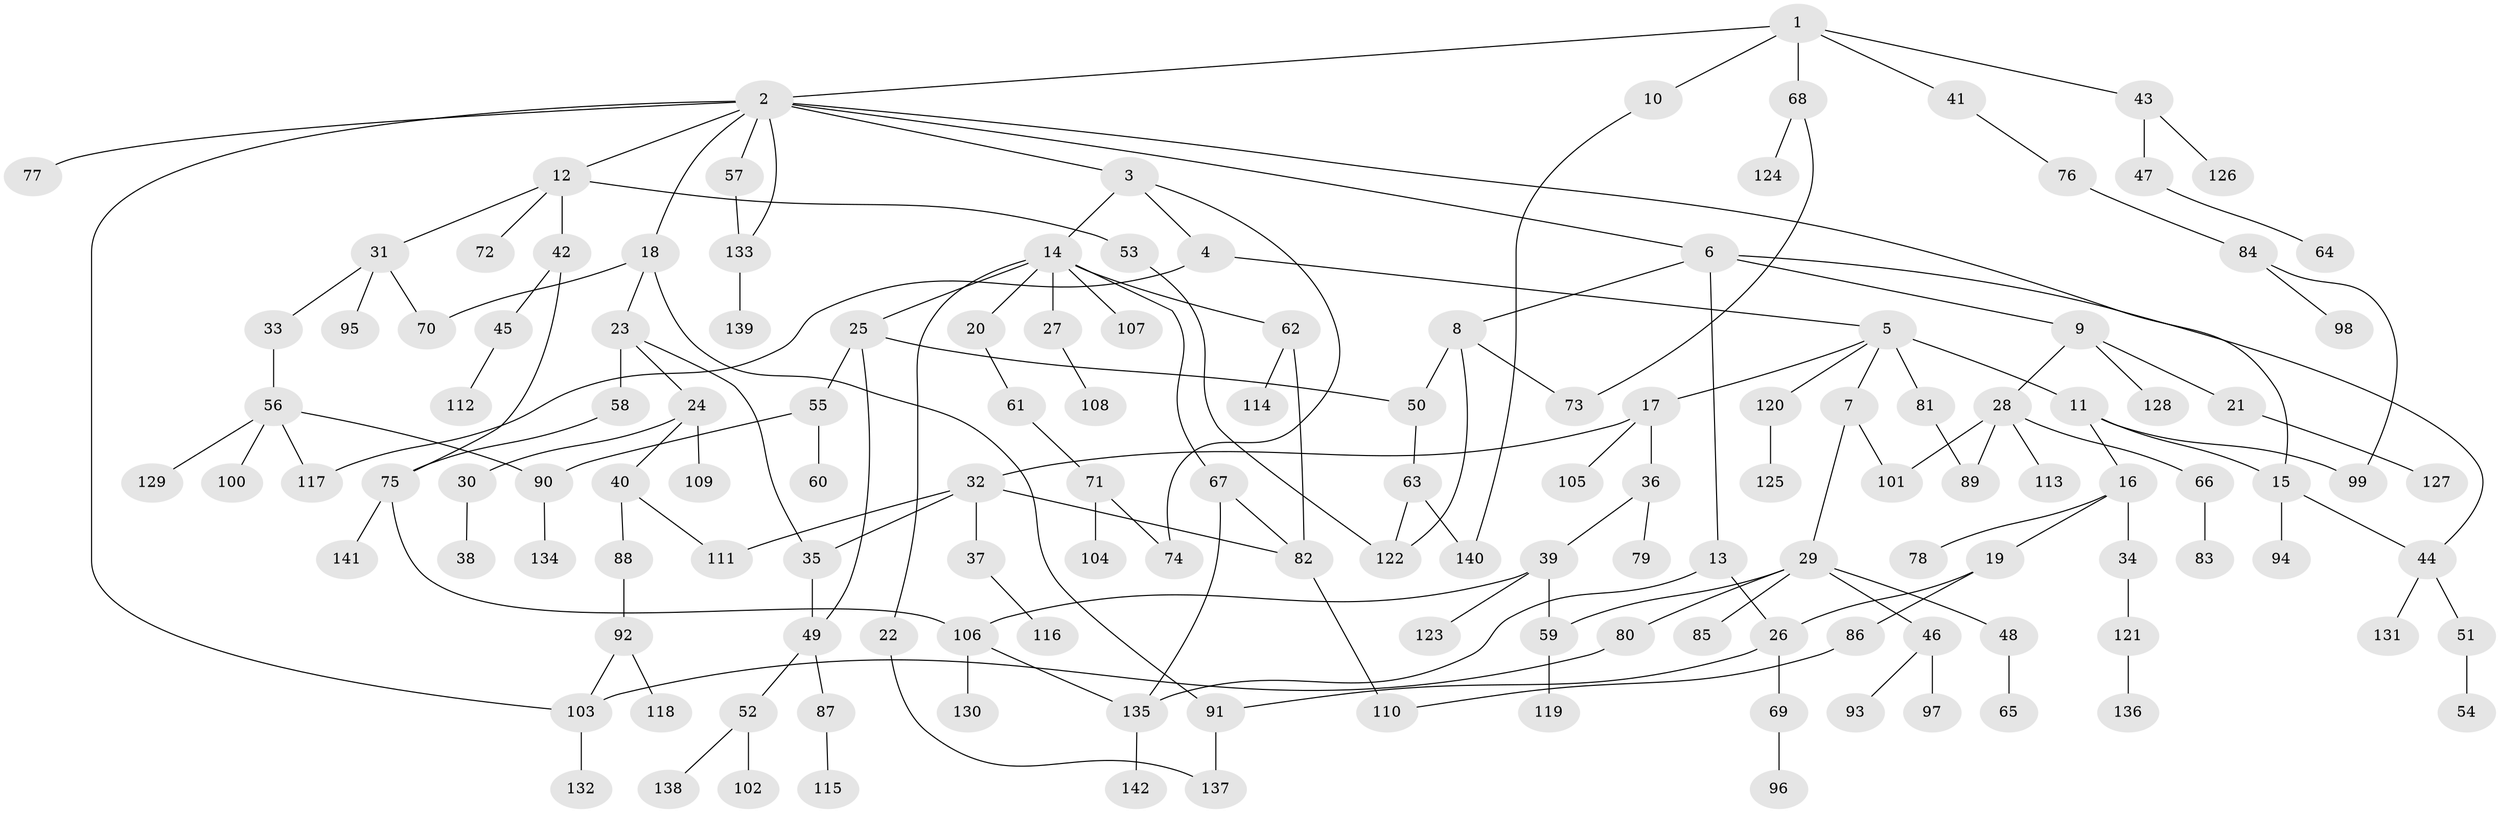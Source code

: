 // coarse degree distribution, {5: 0.058823529411764705, 9: 0.011764705882352941, 4: 0.18823529411764706, 7: 0.011764705882352941, 10: 0.011764705882352941, 6: 0.011764705882352941, 2: 0.21176470588235294, 8: 0.011764705882352941, 3: 0.11764705882352941, 1: 0.36470588235294116}
// Generated by graph-tools (version 1.1) at 2025/16/03/04/25 18:16:58]
// undirected, 142 vertices, 172 edges
graph export_dot {
graph [start="1"]
  node [color=gray90,style=filled];
  1;
  2;
  3;
  4;
  5;
  6;
  7;
  8;
  9;
  10;
  11;
  12;
  13;
  14;
  15;
  16;
  17;
  18;
  19;
  20;
  21;
  22;
  23;
  24;
  25;
  26;
  27;
  28;
  29;
  30;
  31;
  32;
  33;
  34;
  35;
  36;
  37;
  38;
  39;
  40;
  41;
  42;
  43;
  44;
  45;
  46;
  47;
  48;
  49;
  50;
  51;
  52;
  53;
  54;
  55;
  56;
  57;
  58;
  59;
  60;
  61;
  62;
  63;
  64;
  65;
  66;
  67;
  68;
  69;
  70;
  71;
  72;
  73;
  74;
  75;
  76;
  77;
  78;
  79;
  80;
  81;
  82;
  83;
  84;
  85;
  86;
  87;
  88;
  89;
  90;
  91;
  92;
  93;
  94;
  95;
  96;
  97;
  98;
  99;
  100;
  101;
  102;
  103;
  104;
  105;
  106;
  107;
  108;
  109;
  110;
  111;
  112;
  113;
  114;
  115;
  116;
  117;
  118;
  119;
  120;
  121;
  122;
  123;
  124;
  125;
  126;
  127;
  128;
  129;
  130;
  131;
  132;
  133;
  134;
  135;
  136;
  137;
  138;
  139;
  140;
  141;
  142;
  1 -- 2;
  1 -- 10;
  1 -- 41;
  1 -- 43;
  1 -- 68;
  2 -- 3;
  2 -- 6;
  2 -- 12;
  2 -- 18;
  2 -- 57;
  2 -- 77;
  2 -- 133;
  2 -- 103;
  2 -- 15;
  3 -- 4;
  3 -- 14;
  3 -- 74;
  4 -- 5;
  4 -- 117;
  5 -- 7;
  5 -- 11;
  5 -- 17;
  5 -- 81;
  5 -- 120;
  6 -- 8;
  6 -- 9;
  6 -- 13;
  6 -- 44;
  7 -- 29;
  7 -- 101;
  8 -- 73;
  8 -- 122;
  8 -- 50;
  9 -- 21;
  9 -- 28;
  9 -- 128;
  10 -- 140;
  11 -- 15;
  11 -- 16;
  11 -- 99;
  12 -- 31;
  12 -- 42;
  12 -- 53;
  12 -- 72;
  13 -- 26;
  13 -- 135;
  14 -- 20;
  14 -- 22;
  14 -- 25;
  14 -- 27;
  14 -- 62;
  14 -- 67;
  14 -- 107;
  15 -- 44;
  15 -- 94;
  16 -- 19;
  16 -- 34;
  16 -- 78;
  17 -- 32;
  17 -- 36;
  17 -- 105;
  18 -- 23;
  18 -- 91;
  18 -- 70;
  19 -- 86;
  19 -- 26;
  20 -- 61;
  21 -- 127;
  22 -- 137;
  23 -- 24;
  23 -- 35;
  23 -- 58;
  24 -- 30;
  24 -- 40;
  24 -- 109;
  25 -- 49;
  25 -- 50;
  25 -- 55;
  26 -- 69;
  26 -- 91;
  27 -- 108;
  28 -- 66;
  28 -- 101;
  28 -- 113;
  28 -- 89;
  29 -- 46;
  29 -- 48;
  29 -- 80;
  29 -- 85;
  29 -- 59;
  30 -- 38;
  31 -- 33;
  31 -- 70;
  31 -- 95;
  32 -- 37;
  32 -- 111;
  32 -- 82;
  32 -- 35;
  33 -- 56;
  34 -- 121;
  35 -- 49;
  36 -- 39;
  36 -- 79;
  37 -- 116;
  39 -- 59;
  39 -- 106;
  39 -- 123;
  40 -- 88;
  40 -- 111;
  41 -- 76;
  42 -- 45;
  42 -- 75;
  43 -- 47;
  43 -- 126;
  44 -- 51;
  44 -- 131;
  45 -- 112;
  46 -- 93;
  46 -- 97;
  47 -- 64;
  48 -- 65;
  49 -- 52;
  49 -- 87;
  50 -- 63;
  51 -- 54;
  52 -- 102;
  52 -- 138;
  53 -- 122;
  55 -- 60;
  55 -- 90;
  56 -- 100;
  56 -- 117;
  56 -- 129;
  56 -- 90;
  57 -- 133;
  58 -- 75;
  59 -- 119;
  61 -- 71;
  62 -- 82;
  62 -- 114;
  63 -- 140;
  63 -- 122;
  66 -- 83;
  67 -- 135;
  67 -- 82;
  68 -- 124;
  68 -- 73;
  69 -- 96;
  71 -- 74;
  71 -- 104;
  75 -- 141;
  75 -- 106;
  76 -- 84;
  80 -- 103;
  81 -- 89;
  82 -- 110;
  84 -- 98;
  84 -- 99;
  86 -- 110;
  87 -- 115;
  88 -- 92;
  90 -- 134;
  91 -- 137;
  92 -- 118;
  92 -- 103;
  103 -- 132;
  106 -- 130;
  106 -- 135;
  120 -- 125;
  121 -- 136;
  133 -- 139;
  135 -- 142;
}
